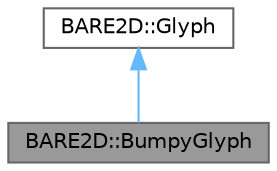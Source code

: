 digraph "BARE2D::BumpyGlyph"
{
 // INTERACTIVE_SVG=YES
 // LATEX_PDF_SIZE
  bgcolor="transparent";
  edge [fontname=Helvetica,fontsize=10,labelfontname=Helvetica,labelfontsize=10];
  node [fontname=Helvetica,fontsize=10,shape=box,height=0.2,width=0.4];
  Node1 [label="BARE2D::BumpyGlyph",height=0.2,width=0.4,color="gray40", fillcolor="grey60", style="filled", fontcolor="black",tooltip="This is a glyph, but with bumpmap (for lighting etc.)"];
  Node2 -> Node1 [dir="back",color="steelblue1",style="solid"];
  Node2 [label="BARE2D::Glyph",height=0.2,width=0.4,color="gray40", fillcolor="white", style="filled",URL="$class_b_a_r_e2_d_1_1_glyph.html",tooltip="The glyph represents a renderbatch's primitive data, which is created from each draw call in the basi..."];
}
